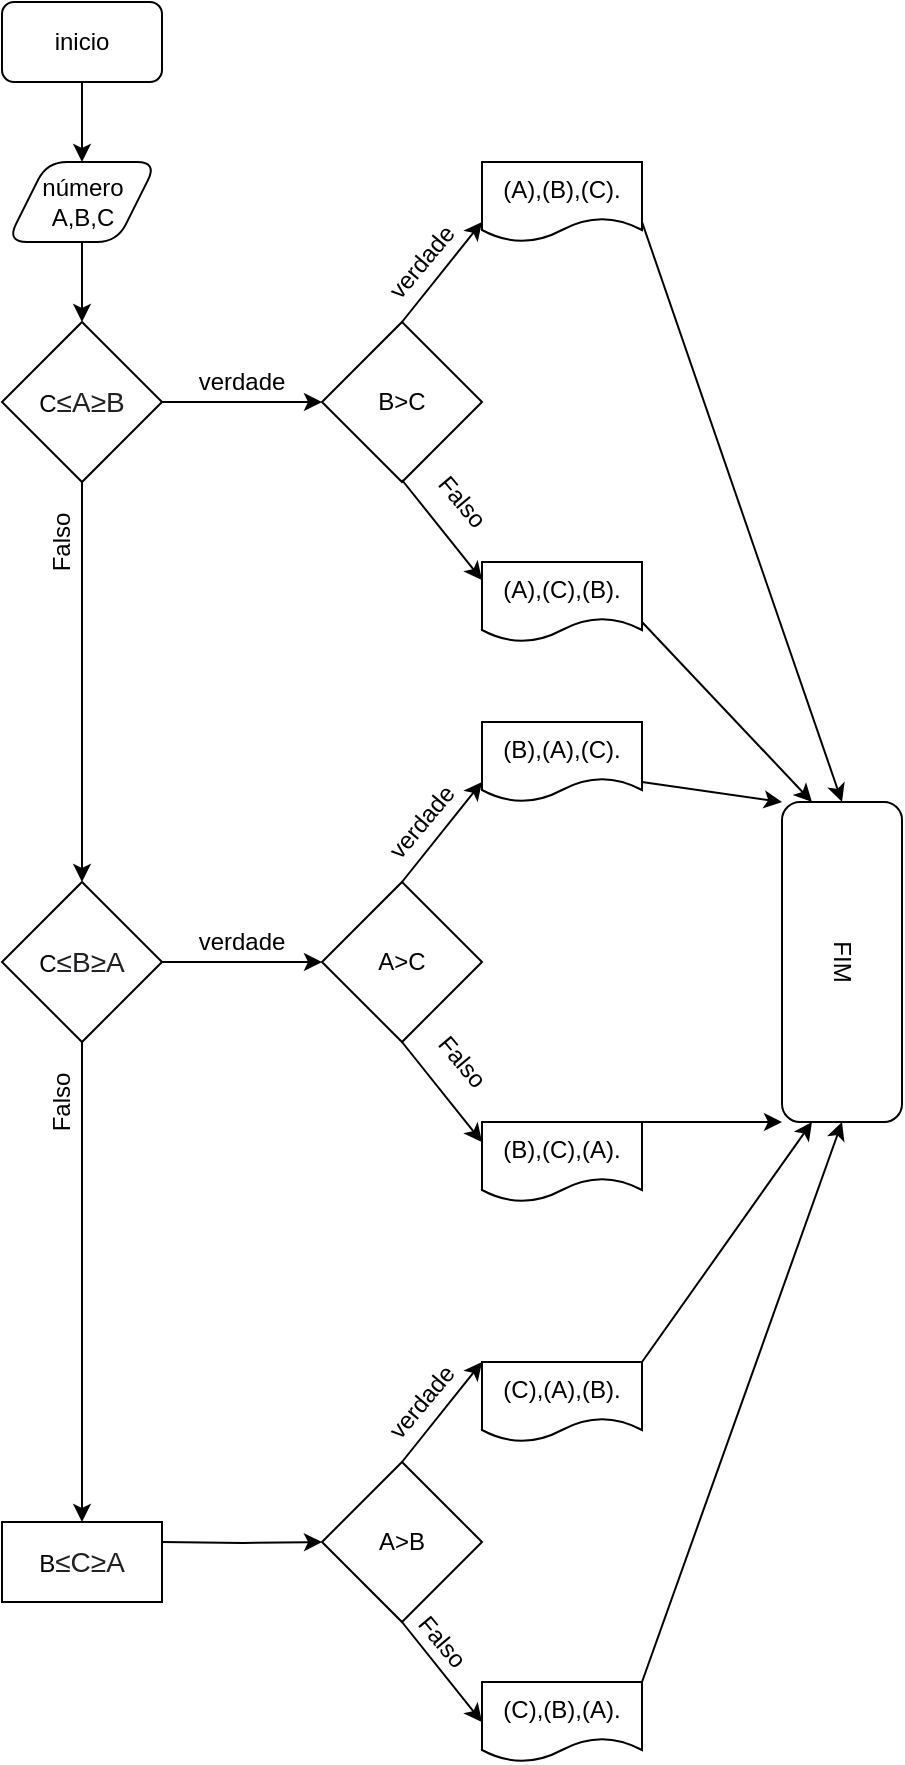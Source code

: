 <mxfile version="14.4.6" type="github">
  <diagram id="gzyLUUDbIszaVNEKXAy5" name="Page-1">
    <mxGraphModel dx="868" dy="482" grid="1" gridSize="10" guides="1" tooltips="1" connect="1" arrows="1" fold="1" page="1" pageScale="1" pageWidth="827" pageHeight="1169" math="0" shadow="0">
      <root>
        <mxCell id="0" />
        <mxCell id="1" parent="0" />
        <mxCell id="yRfyFrsxwkreZDPz5vG3-6" value="" style="edgeStyle=orthogonalEdgeStyle;rounded=0;orthogonalLoop=1;jettySize=auto;html=1;" edge="1" parent="1" source="yRfyFrsxwkreZDPz5vG3-2" target="yRfyFrsxwkreZDPz5vG3-5">
          <mxGeometry relative="1" as="geometry" />
        </mxCell>
        <mxCell id="yRfyFrsxwkreZDPz5vG3-2" value="inicio" style="rounded=1;whiteSpace=wrap;html=1;" vertex="1" parent="1">
          <mxGeometry x="230" y="30" width="80" height="40" as="geometry" />
        </mxCell>
        <mxCell id="yRfyFrsxwkreZDPz5vG3-5" value="número&lt;br&gt;A,B,C" style="shape=parallelogram;perimeter=parallelogramPerimeter;whiteSpace=wrap;html=1;fixedSize=1;rounded=1;" vertex="1" parent="1">
          <mxGeometry x="232.5" y="110" width="75" height="40" as="geometry" />
        </mxCell>
        <mxCell id="yRfyFrsxwkreZDPz5vG3-22" value="" style="endArrow=classic;html=1;entryX=0.5;entryY=0;entryDx=0;entryDy=0;exitX=0.5;exitY=1;exitDx=0;exitDy=0;" edge="1" parent="1" source="yRfyFrsxwkreZDPz5vG3-5">
          <mxGeometry width="50" height="50" relative="1" as="geometry">
            <mxPoint x="260" y="250" as="sourcePoint" />
            <mxPoint x="270" y="190" as="targetPoint" />
          </mxGeometry>
        </mxCell>
        <mxCell id="yRfyFrsxwkreZDPz5vG3-69" value="" style="edgeStyle=orthogonalEdgeStyle;rounded=0;orthogonalLoop=1;jettySize=auto;html=1;" edge="1" parent="1" source="yRfyFrsxwkreZDPz5vG3-63" target="yRfyFrsxwkreZDPz5vG3-68">
          <mxGeometry relative="1" as="geometry" />
        </mxCell>
        <mxCell id="yRfyFrsxwkreZDPz5vG3-79" value="" style="edgeStyle=orthogonalEdgeStyle;rounded=0;orthogonalLoop=1;jettySize=auto;html=1;" edge="1" parent="1" source="yRfyFrsxwkreZDPz5vG3-63" target="yRfyFrsxwkreZDPz5vG3-78">
          <mxGeometry relative="1" as="geometry" />
        </mxCell>
        <mxCell id="yRfyFrsxwkreZDPz5vG3-63" value="C&lt;span style=&quot;color: rgb(32 , 33 , 36) ; font-family: &amp;#34;arial&amp;#34; , sans-serif ; font-size: 14px ; text-align: left ; background-color: rgb(255 , 255 , 255)&quot;&gt;≤A&lt;/span&gt;&lt;span style=&quot;color: rgb(32 , 33 , 36) ; font-family: &amp;#34;arial&amp;#34; , sans-serif ; font-size: 14px ; text-align: left ; background-color: rgb(255 , 255 , 255)&quot;&gt;≥B&lt;/span&gt;" style="rhombus;whiteSpace=wrap;html=1;rounded=0;" vertex="1" parent="1">
          <mxGeometry x="230" y="190" width="80" height="80" as="geometry" />
        </mxCell>
        <mxCell id="yRfyFrsxwkreZDPz5vG3-68" value="B&amp;gt;C" style="rhombus;whiteSpace=wrap;html=1;rounded=0;" vertex="1" parent="1">
          <mxGeometry x="390" y="190" width="80" height="80" as="geometry" />
        </mxCell>
        <mxCell id="yRfyFrsxwkreZDPz5vG3-72" value="verdade" style="text;html=1;strokeColor=none;fillColor=none;align=center;verticalAlign=middle;whiteSpace=wrap;rounded=0;rotation=0;" vertex="1" parent="1">
          <mxGeometry x="330" y="210" width="40" height="20" as="geometry" />
        </mxCell>
        <mxCell id="yRfyFrsxwkreZDPz5vG3-74" value="" style="endArrow=classic;html=1;entryX=0;entryY=0.75;entryDx=0;entryDy=0;exitX=0.5;exitY=0;exitDx=0;exitDy=0;" edge="1" parent="1">
          <mxGeometry width="50" height="50" relative="1" as="geometry">
            <mxPoint x="430" y="190" as="sourcePoint" />
            <mxPoint x="470" y="140" as="targetPoint" />
            <Array as="points" />
          </mxGeometry>
        </mxCell>
        <mxCell id="yRfyFrsxwkreZDPz5vG3-75" value="(A),(B),(C)." style="shape=document;whiteSpace=wrap;html=1;boundedLbl=1;rounded=0;" vertex="1" parent="1">
          <mxGeometry x="470" y="110" width="80" height="40" as="geometry" />
        </mxCell>
        <mxCell id="yRfyFrsxwkreZDPz5vG3-76" value="" style="endArrow=classic;html=1;entryX=0;entryY=0.25;entryDx=0;entryDy=0;exitX=0.5;exitY=1;exitDx=0;exitDy=0;" edge="1" parent="1">
          <mxGeometry width="50" height="50" relative="1" as="geometry">
            <mxPoint x="430" y="269" as="sourcePoint" />
            <mxPoint x="470" y="319" as="targetPoint" />
            <Array as="points" />
          </mxGeometry>
        </mxCell>
        <mxCell id="yRfyFrsxwkreZDPz5vG3-77" value="(A),(C),(B)." style="shape=document;whiteSpace=wrap;html=1;boundedLbl=1;rounded=0;" vertex="1" parent="1">
          <mxGeometry x="470" y="310" width="80" height="40" as="geometry" />
        </mxCell>
        <mxCell id="yRfyFrsxwkreZDPz5vG3-81" value="" style="edgeStyle=orthogonalEdgeStyle;rounded=0;orthogonalLoop=1;jettySize=auto;html=1;" edge="1" parent="1" source="yRfyFrsxwkreZDPz5vG3-78" target="yRfyFrsxwkreZDPz5vG3-80">
          <mxGeometry relative="1" as="geometry" />
        </mxCell>
        <mxCell id="yRfyFrsxwkreZDPz5vG3-87" value="" style="edgeStyle=orthogonalEdgeStyle;rounded=0;orthogonalLoop=1;jettySize=auto;html=1;entryX=0.5;entryY=0;entryDx=0;entryDy=0;" edge="1" parent="1" source="yRfyFrsxwkreZDPz5vG3-78" target="yRfyFrsxwkreZDPz5vG3-94">
          <mxGeometry relative="1" as="geometry">
            <mxPoint x="270" y="760" as="targetPoint" />
          </mxGeometry>
        </mxCell>
        <mxCell id="yRfyFrsxwkreZDPz5vG3-78" value="C&lt;span style=&quot;color: rgb(32 , 33 , 36) ; font-family: &amp;#34;arial&amp;#34; , sans-serif ; font-size: 14px ; text-align: left ; background-color: rgb(255 , 255 , 255)&quot;&gt;≤B&lt;/span&gt;&lt;span style=&quot;color: rgb(32 , 33 , 36) ; font-family: &amp;#34;arial&amp;#34; , sans-serif ; font-size: 14px ; text-align: left ; background-color: rgb(255 , 255 , 255)&quot;&gt;≥A&lt;/span&gt;" style="rhombus;whiteSpace=wrap;html=1;rounded=0;" vertex="1" parent="1">
          <mxGeometry x="230" y="470" width="80" height="80" as="geometry" />
        </mxCell>
        <mxCell id="yRfyFrsxwkreZDPz5vG3-80" value="A&amp;gt;C" style="rhombus;whiteSpace=wrap;html=1;rounded=0;" vertex="1" parent="1">
          <mxGeometry x="390" y="470" width="80" height="80" as="geometry" />
        </mxCell>
        <mxCell id="yRfyFrsxwkreZDPz5vG3-82" value="" style="endArrow=classic;html=1;entryX=0;entryY=0.75;entryDx=0;entryDy=0;exitX=0.5;exitY=0;exitDx=0;exitDy=0;" edge="1" parent="1">
          <mxGeometry width="50" height="50" relative="1" as="geometry">
            <mxPoint x="430" y="470" as="sourcePoint" />
            <mxPoint x="470" y="420" as="targetPoint" />
            <Array as="points" />
          </mxGeometry>
        </mxCell>
        <mxCell id="yRfyFrsxwkreZDPz5vG3-83" value="" style="endArrow=classic;html=1;entryX=0;entryY=0.25;entryDx=0;entryDy=0;exitX=0.5;exitY=1;exitDx=0;exitDy=0;" edge="1" parent="1">
          <mxGeometry width="50" height="50" relative="1" as="geometry">
            <mxPoint x="430" y="550" as="sourcePoint" />
            <mxPoint x="470" y="600" as="targetPoint" />
            <Array as="points" />
          </mxGeometry>
        </mxCell>
        <mxCell id="yRfyFrsxwkreZDPz5vG3-84" value="(B),(A),(C)." style="shape=document;whiteSpace=wrap;html=1;boundedLbl=1;rounded=0;" vertex="1" parent="1">
          <mxGeometry x="470" y="390" width="80" height="40" as="geometry" />
        </mxCell>
        <mxCell id="yRfyFrsxwkreZDPz5vG3-85" value="(B),(C),(A)." style="shape=document;whiteSpace=wrap;html=1;boundedLbl=1;rounded=0;" vertex="1" parent="1">
          <mxGeometry x="470" y="590" width="80" height="40" as="geometry" />
        </mxCell>
        <mxCell id="yRfyFrsxwkreZDPz5vG3-89" value="" style="edgeStyle=orthogonalEdgeStyle;rounded=0;orthogonalLoop=1;jettySize=auto;html=1;" edge="1" parent="1" target="yRfyFrsxwkreZDPz5vG3-88">
          <mxGeometry relative="1" as="geometry">
            <mxPoint x="310" y="800" as="sourcePoint" />
          </mxGeometry>
        </mxCell>
        <mxCell id="yRfyFrsxwkreZDPz5vG3-88" value="A&amp;gt;B" style="rhombus;whiteSpace=wrap;html=1;rounded=0;" vertex="1" parent="1">
          <mxGeometry x="390" y="760" width="80" height="80" as="geometry" />
        </mxCell>
        <mxCell id="yRfyFrsxwkreZDPz5vG3-90" value="" style="endArrow=classic;html=1;entryX=0;entryY=0.75;entryDx=0;entryDy=0;exitX=0.5;exitY=0;exitDx=0;exitDy=0;" edge="1" parent="1">
          <mxGeometry width="50" height="50" relative="1" as="geometry">
            <mxPoint x="430" y="760" as="sourcePoint" />
            <mxPoint x="470" y="710" as="targetPoint" />
            <Array as="points" />
          </mxGeometry>
        </mxCell>
        <mxCell id="yRfyFrsxwkreZDPz5vG3-91" value="" style="endArrow=classic;html=1;entryX=0;entryY=0.25;entryDx=0;entryDy=0;exitX=0.5;exitY=1;exitDx=0;exitDy=0;" edge="1" parent="1">
          <mxGeometry width="50" height="50" relative="1" as="geometry">
            <mxPoint x="430" y="840" as="sourcePoint" />
            <mxPoint x="470" y="890" as="targetPoint" />
            <Array as="points" />
          </mxGeometry>
        </mxCell>
        <mxCell id="yRfyFrsxwkreZDPz5vG3-92" value="(C),(A),(B)." style="shape=document;whiteSpace=wrap;html=1;boundedLbl=1;rounded=0;" vertex="1" parent="1">
          <mxGeometry x="470" y="710" width="80" height="40" as="geometry" />
        </mxCell>
        <mxCell id="yRfyFrsxwkreZDPz5vG3-93" value="(C),(B),(A)." style="shape=document;whiteSpace=wrap;html=1;boundedLbl=1;rounded=0;" vertex="1" parent="1">
          <mxGeometry x="470" y="870" width="80" height="40" as="geometry" />
        </mxCell>
        <mxCell id="yRfyFrsxwkreZDPz5vG3-94" value="&lt;span style=&quot;text-align: left&quot;&gt;B&lt;/span&gt;&lt;span style=&quot;color: rgb(32 , 33 , 36) ; font-family: &amp;#34;arial&amp;#34; , sans-serif ; font-size: 14px ; text-align: left ; background-color: rgb(255 , 255 , 255)&quot;&gt;≤C&lt;/span&gt;&lt;span style=&quot;color: rgb(32 , 33 , 36) ; font-family: &amp;#34;arial&amp;#34; , sans-serif ; font-size: 14px ; text-align: left ; background-color: rgb(255 , 255 , 255)&quot;&gt;≥A&lt;/span&gt;" style="rounded=0;whiteSpace=wrap;html=1;" vertex="1" parent="1">
          <mxGeometry x="230" y="790" width="80" height="40" as="geometry" />
        </mxCell>
        <mxCell id="yRfyFrsxwkreZDPz5vG3-95" value="verdade" style="text;html=1;strokeColor=none;fillColor=none;align=center;verticalAlign=middle;whiteSpace=wrap;rounded=0;rotation=0;" vertex="1" parent="1">
          <mxGeometry x="330" y="490" width="40" height="20" as="geometry" />
        </mxCell>
        <mxCell id="yRfyFrsxwkreZDPz5vG3-98" value="Falso" style="text;html=1;strokeColor=none;fillColor=none;align=center;verticalAlign=middle;whiteSpace=wrap;rounded=0;rotation=-90;" vertex="1" parent="1">
          <mxGeometry x="240" y="290" width="40" height="20" as="geometry" />
        </mxCell>
        <mxCell id="yRfyFrsxwkreZDPz5vG3-99" value="Falso" style="text;html=1;strokeColor=none;fillColor=none;align=center;verticalAlign=middle;whiteSpace=wrap;rounded=0;rotation=-90;" vertex="1" parent="1">
          <mxGeometry x="240" y="570" width="40" height="20" as="geometry" />
        </mxCell>
        <mxCell id="yRfyFrsxwkreZDPz5vG3-100" value="verdade" style="text;html=1;strokeColor=none;fillColor=none;align=center;verticalAlign=middle;whiteSpace=wrap;rounded=0;rotation=-50;" vertex="1" parent="1">
          <mxGeometry x="420" y="150" width="40" height="20" as="geometry" />
        </mxCell>
        <mxCell id="yRfyFrsxwkreZDPz5vG3-101" value="verdade" style="text;html=1;strokeColor=none;fillColor=none;align=center;verticalAlign=middle;whiteSpace=wrap;rounded=0;rotation=-50;" vertex="1" parent="1">
          <mxGeometry x="420" y="430" width="40" height="20" as="geometry" />
        </mxCell>
        <mxCell id="yRfyFrsxwkreZDPz5vG3-102" value="verdade" style="text;html=1;strokeColor=none;fillColor=none;align=center;verticalAlign=middle;whiteSpace=wrap;rounded=0;rotation=-50;" vertex="1" parent="1">
          <mxGeometry x="420" y="720" width="40" height="20" as="geometry" />
        </mxCell>
        <mxCell id="yRfyFrsxwkreZDPz5vG3-103" value="Falso" style="text;html=1;strokeColor=none;fillColor=none;align=center;verticalAlign=middle;whiteSpace=wrap;rounded=0;rotation=50;" vertex="1" parent="1">
          <mxGeometry x="440" y="270" width="40" height="20" as="geometry" />
        </mxCell>
        <mxCell id="yRfyFrsxwkreZDPz5vG3-104" value="Falso" style="text;html=1;strokeColor=none;fillColor=none;align=center;verticalAlign=middle;whiteSpace=wrap;rounded=0;rotation=50;" vertex="1" parent="1">
          <mxGeometry x="440" y="550" width="40" height="20" as="geometry" />
        </mxCell>
        <mxCell id="yRfyFrsxwkreZDPz5vG3-105" value="Falso" style="text;html=1;strokeColor=none;fillColor=none;align=center;verticalAlign=middle;whiteSpace=wrap;rounded=0;rotation=50;" vertex="1" parent="1">
          <mxGeometry x="430" y="840" width="40" height="20" as="geometry" />
        </mxCell>
        <mxCell id="yRfyFrsxwkreZDPz5vG3-107" value="FIM" style="rounded=1;whiteSpace=wrap;html=1;rotation=90;" vertex="1" parent="1">
          <mxGeometry x="570" y="480" width="160" height="60" as="geometry" />
        </mxCell>
        <mxCell id="yRfyFrsxwkreZDPz5vG3-108" value="" style="endArrow=classic;html=1;exitX=1;exitY=0.75;exitDx=0;exitDy=0;entryX=0;entryY=0.5;entryDx=0;entryDy=0;" edge="1" parent="1" source="yRfyFrsxwkreZDPz5vG3-75" target="yRfyFrsxwkreZDPz5vG3-107">
          <mxGeometry width="50" height="50" relative="1" as="geometry">
            <mxPoint x="560" y="160" as="sourcePoint" />
            <mxPoint x="610" y="110" as="targetPoint" />
          </mxGeometry>
        </mxCell>
        <mxCell id="yRfyFrsxwkreZDPz5vG3-110" value="" style="endArrow=classic;html=1;exitX=1;exitY=0.75;exitDx=0;exitDy=0;entryX=0;entryY=0.75;entryDx=0;entryDy=0;" edge="1" parent="1" source="yRfyFrsxwkreZDPz5vG3-77" target="yRfyFrsxwkreZDPz5vG3-107">
          <mxGeometry width="50" height="50" relative="1" as="geometry">
            <mxPoint x="560" y="340" as="sourcePoint" />
            <mxPoint x="610" y="290" as="targetPoint" />
          </mxGeometry>
        </mxCell>
        <mxCell id="yRfyFrsxwkreZDPz5vG3-111" value="" style="endArrow=classic;html=1;exitX=1;exitY=0.75;exitDx=0;exitDy=0;entryX=0;entryY=1;entryDx=0;entryDy=0;" edge="1" parent="1" source="yRfyFrsxwkreZDPz5vG3-84" target="yRfyFrsxwkreZDPz5vG3-107">
          <mxGeometry width="50" height="50" relative="1" as="geometry">
            <mxPoint x="560" y="410" as="sourcePoint" />
            <mxPoint x="610" y="360" as="targetPoint" />
          </mxGeometry>
        </mxCell>
        <mxCell id="yRfyFrsxwkreZDPz5vG3-112" value="" style="endArrow=classic;html=1;entryX=1;entryY=1;entryDx=0;entryDy=0;exitX=0.5;exitY=0;exitDx=0;exitDy=0;" edge="1" parent="1" target="yRfyFrsxwkreZDPz5vG3-107">
          <mxGeometry width="50" height="50" relative="1" as="geometry">
            <mxPoint x="550" y="590" as="sourcePoint" />
            <mxPoint x="590" y="540" as="targetPoint" />
            <Array as="points" />
          </mxGeometry>
        </mxCell>
        <mxCell id="yRfyFrsxwkreZDPz5vG3-114" value="" style="endArrow=classic;html=1;entryX=1;entryY=0.75;entryDx=0;entryDy=0;exitX=0.5;exitY=0;exitDx=0;exitDy=0;" edge="1" parent="1" target="yRfyFrsxwkreZDPz5vG3-107">
          <mxGeometry width="50" height="50" relative="1" as="geometry">
            <mxPoint x="550" y="710" as="sourcePoint" />
            <mxPoint x="590" y="660" as="targetPoint" />
            <Array as="points" />
          </mxGeometry>
        </mxCell>
        <mxCell id="yRfyFrsxwkreZDPz5vG3-115" value="" style="endArrow=classic;html=1;entryX=1;entryY=0.5;entryDx=0;entryDy=0;exitX=0.5;exitY=0;exitDx=0;exitDy=0;" edge="1" parent="1" target="yRfyFrsxwkreZDPz5vG3-107">
          <mxGeometry width="50" height="50" relative="1" as="geometry">
            <mxPoint x="550" y="870" as="sourcePoint" />
            <mxPoint x="590" y="820" as="targetPoint" />
            <Array as="points" />
          </mxGeometry>
        </mxCell>
      </root>
    </mxGraphModel>
  </diagram>
</mxfile>
